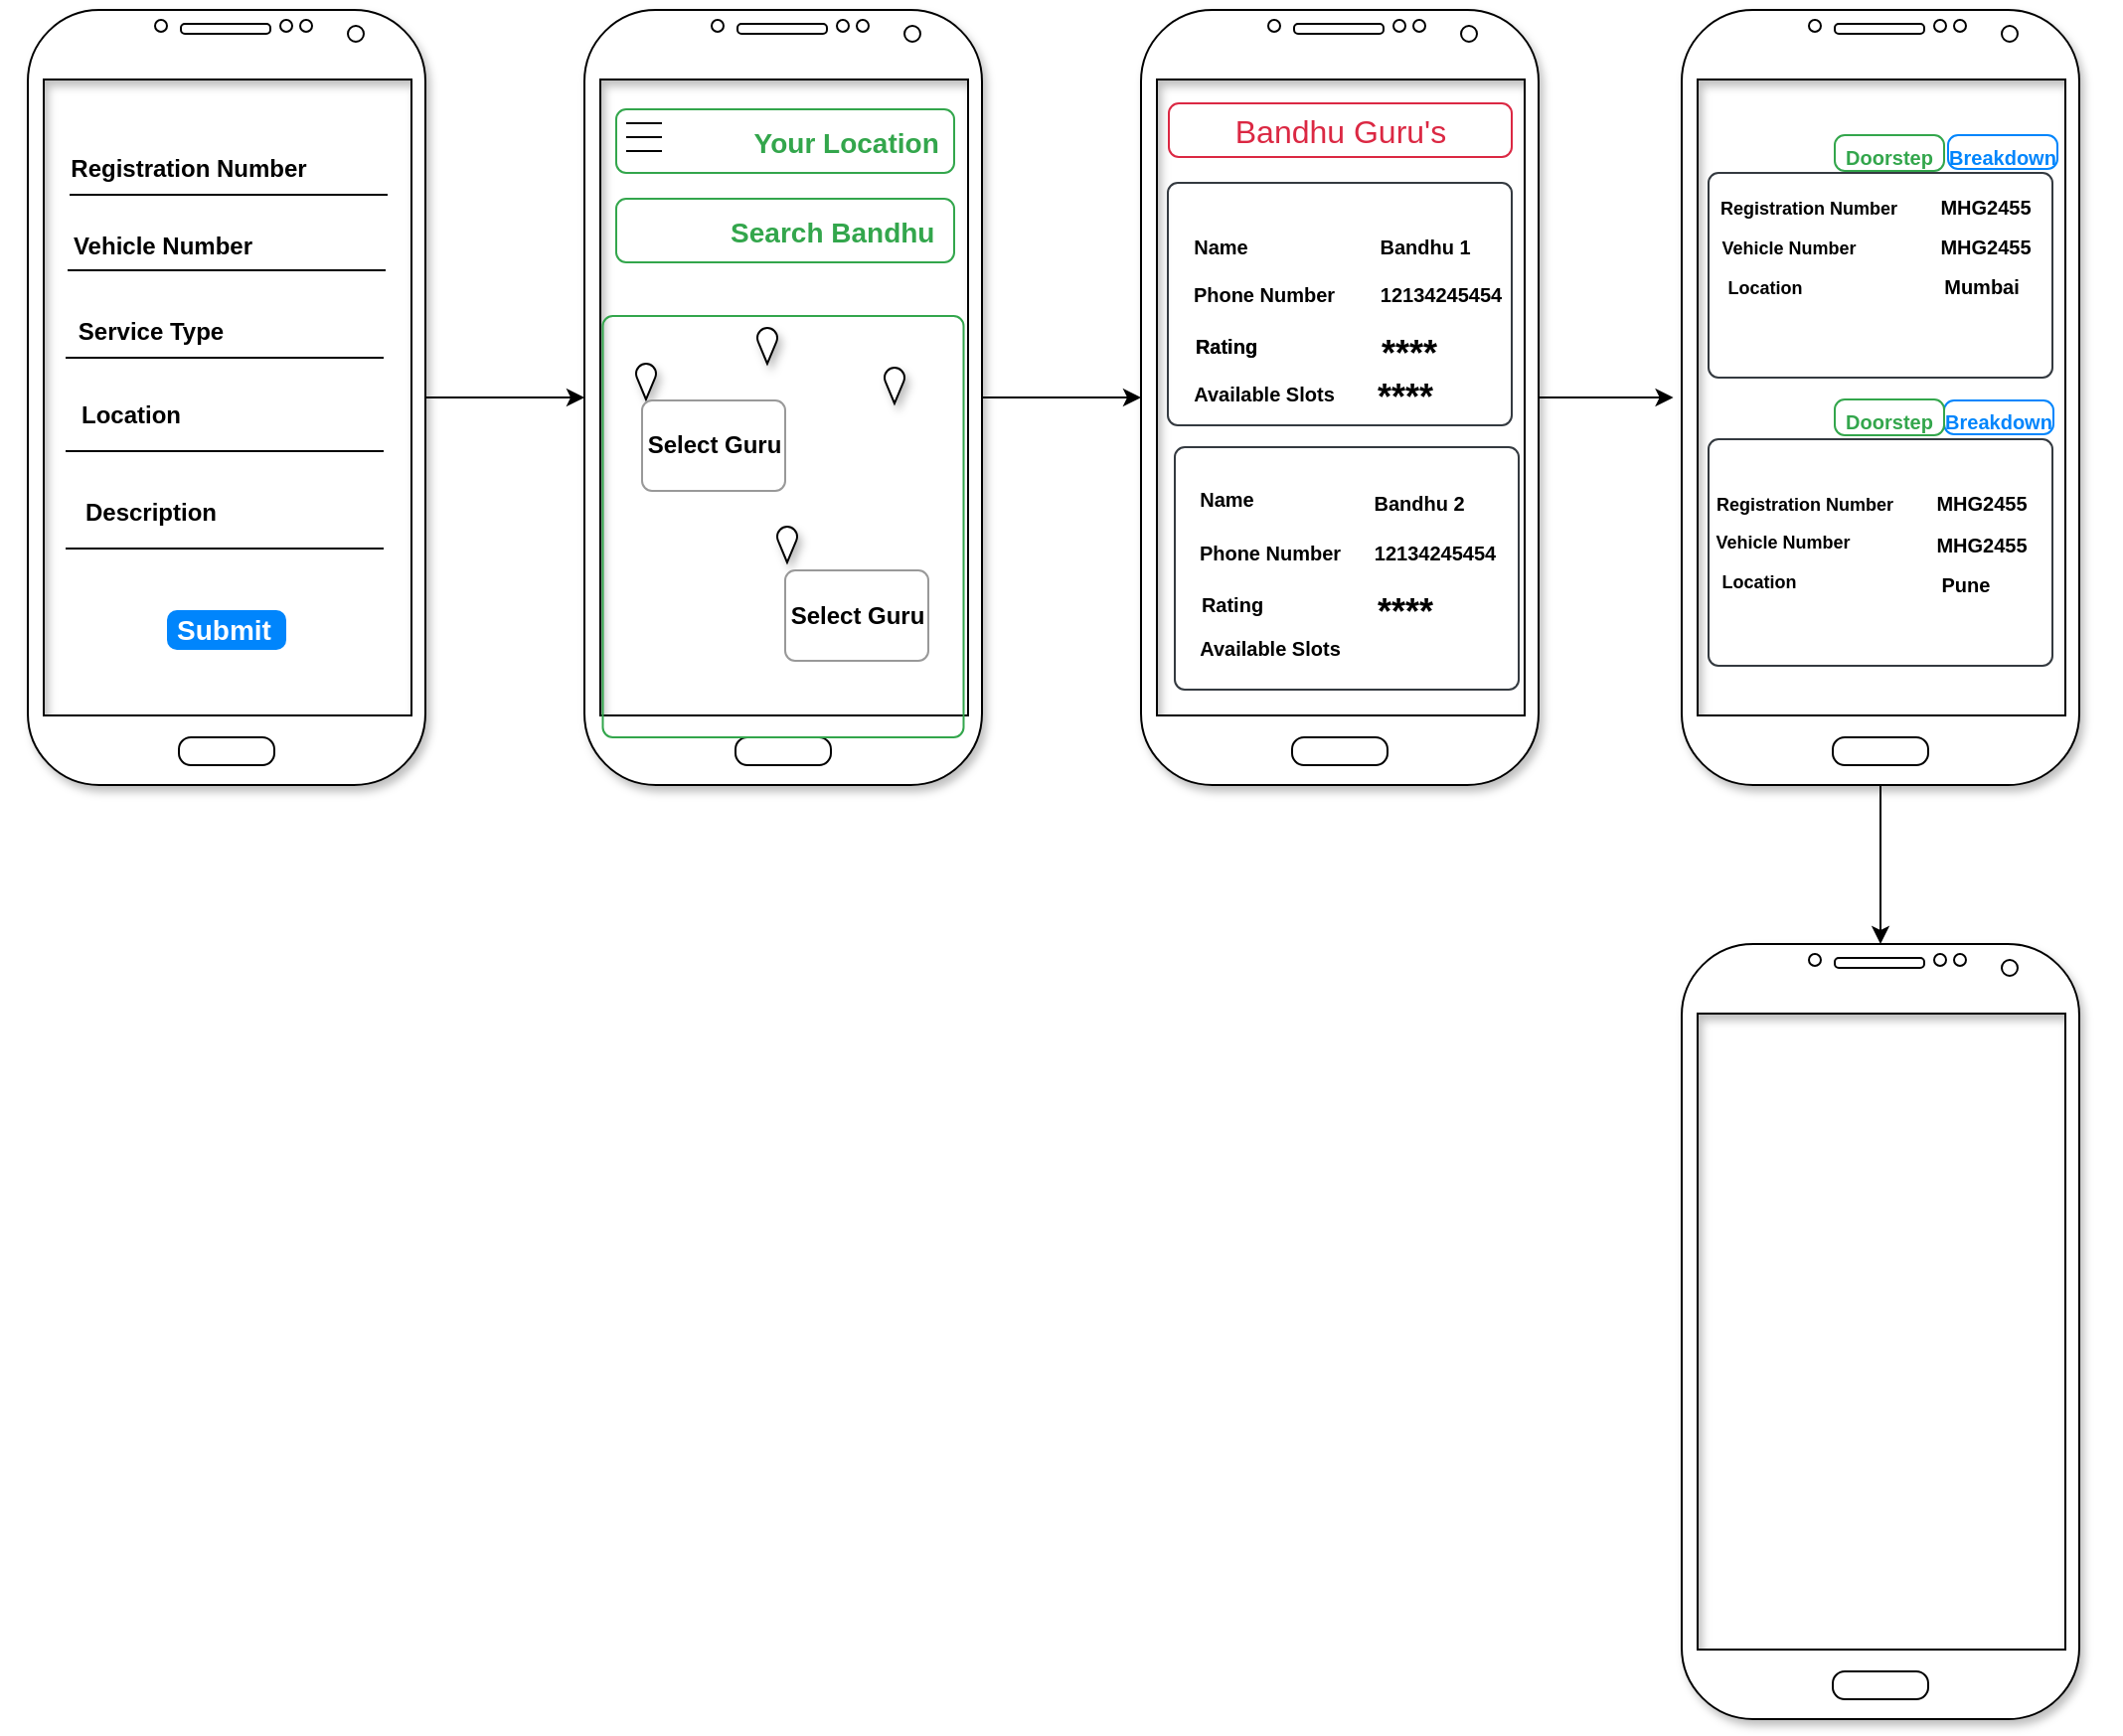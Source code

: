 <mxfile version="20.2.4" type="github">
  <diagram id="3zpM8lw0tZSN6bLLj1Mo" name="Page-1">
    <mxGraphModel dx="1280" dy="503" grid="0" gridSize="10" guides="1" tooltips="1" connect="1" arrows="1" fold="1" page="1" pageScale="1" pageWidth="850" pageHeight="1100" math="0" shadow="0">
      <root>
        <mxCell id="0" />
        <mxCell id="1" parent="0" />
        <mxCell id="CuT0-UTq4PFeX5ZE3Q96-7" value="" style="edgeStyle=orthogonalEdgeStyle;rounded=0;orthogonalLoop=1;jettySize=auto;html=1;" edge="1" parent="1" source="CuT0-UTq4PFeX5ZE3Q96-1" target="CuT0-UTq4PFeX5ZE3Q96-6">
          <mxGeometry relative="1" as="geometry" />
        </mxCell>
        <mxCell id="CuT0-UTq4PFeX5ZE3Q96-1" value="" style="verticalLabelPosition=bottom;verticalAlign=top;html=1;shadow=1;dashed=0;strokeWidth=1;shape=mxgraph.android.phone2;strokeColor=#000000;" vertex="1" parent="1">
          <mxGeometry x="33" y="78" width="200" height="390" as="geometry" />
        </mxCell>
        <mxCell id="CuT0-UTq4PFeX5ZE3Q96-9" value="" style="edgeStyle=orthogonalEdgeStyle;rounded=0;orthogonalLoop=1;jettySize=auto;html=1;" edge="1" parent="1" source="CuT0-UTq4PFeX5ZE3Q96-6" target="CuT0-UTq4PFeX5ZE3Q96-8">
          <mxGeometry relative="1" as="geometry" />
        </mxCell>
        <mxCell id="CuT0-UTq4PFeX5ZE3Q96-6" value="" style="verticalLabelPosition=bottom;verticalAlign=top;html=1;shadow=1;dashed=0;strokeWidth=1;shape=mxgraph.android.phone2;strokeColor=#000000;" vertex="1" parent="1">
          <mxGeometry x="313" y="78" width="200" height="390" as="geometry" />
        </mxCell>
        <mxCell id="CuT0-UTq4PFeX5ZE3Q96-95" value="" style="edgeStyle=orthogonalEdgeStyle;rounded=0;orthogonalLoop=1;jettySize=auto;html=1;fontSize=9;entryX=-0.021;entryY=0.5;entryDx=0;entryDy=0;entryPerimeter=0;" edge="1" parent="1" source="CuT0-UTq4PFeX5ZE3Q96-8" target="CuT0-UTq4PFeX5ZE3Q96-54">
          <mxGeometry relative="1" as="geometry">
            <mxPoint x="861" y="273" as="targetPoint" />
          </mxGeometry>
        </mxCell>
        <mxCell id="CuT0-UTq4PFeX5ZE3Q96-8" value="" style="verticalLabelPosition=bottom;verticalAlign=top;html=1;shadow=1;dashed=0;strokeWidth=1;shape=mxgraph.android.phone2;strokeColor=#000000;" vertex="1" parent="1">
          <mxGeometry x="593" y="78" width="200" height="390" as="geometry" />
        </mxCell>
        <mxCell id="CuT0-UTq4PFeX5ZE3Q96-10" value="&lt;b&gt;Registration Number&lt;/b&gt;" style="text;html=1;strokeColor=none;fillColor=none;align=center;verticalAlign=middle;whiteSpace=wrap;rounded=0;shadow=1;" vertex="1" parent="1">
          <mxGeometry x="52" y="143" width="124" height="30" as="geometry" />
        </mxCell>
        <mxCell id="CuT0-UTq4PFeX5ZE3Q96-11" value="&lt;b&gt;Vehicle Number&lt;/b&gt;" style="text;html=1;strokeColor=none;fillColor=none;align=center;verticalAlign=middle;whiteSpace=wrap;rounded=0;shadow=1;" vertex="1" parent="1">
          <mxGeometry x="39" y="182" width="124" height="30" as="geometry" />
        </mxCell>
        <mxCell id="CuT0-UTq4PFeX5ZE3Q96-14" value="" style="endArrow=none;html=1;rounded=0;" edge="1" parent="1">
          <mxGeometry relative="1" as="geometry">
            <mxPoint x="54" y="171" as="sourcePoint" />
            <mxPoint x="214" y="171" as="targetPoint" />
          </mxGeometry>
        </mxCell>
        <mxCell id="CuT0-UTq4PFeX5ZE3Q96-15" value="" style="endArrow=none;html=1;rounded=0;" edge="1" parent="1">
          <mxGeometry relative="1" as="geometry">
            <mxPoint x="53" y="209" as="sourcePoint" />
            <mxPoint x="213" y="209" as="targetPoint" />
          </mxGeometry>
        </mxCell>
        <mxCell id="CuT0-UTq4PFeX5ZE3Q96-17" value="&lt;b&gt;Service Type&lt;br&gt;&lt;br&gt;&lt;/b&gt;" style="text;html=1;strokeColor=none;fillColor=none;align=center;verticalAlign=middle;whiteSpace=wrap;rounded=0;shadow=1;" vertex="1" parent="1">
          <mxGeometry x="33" y="232" width="124" height="30" as="geometry" />
        </mxCell>
        <mxCell id="CuT0-UTq4PFeX5ZE3Q96-18" value="" style="endArrow=none;html=1;rounded=0;" edge="1" parent="1">
          <mxGeometry relative="1" as="geometry">
            <mxPoint x="52" y="253" as="sourcePoint" />
            <mxPoint x="212" y="253" as="targetPoint" />
          </mxGeometry>
        </mxCell>
        <mxCell id="CuT0-UTq4PFeX5ZE3Q96-19" value="&lt;b&gt;Location&lt;br&gt;&lt;br&gt;&lt;/b&gt;" style="text;html=1;strokeColor=none;fillColor=none;align=center;verticalAlign=middle;whiteSpace=wrap;rounded=0;shadow=1;" vertex="1" parent="1">
          <mxGeometry x="23" y="274" width="124" height="30" as="geometry" />
        </mxCell>
        <mxCell id="CuT0-UTq4PFeX5ZE3Q96-20" value="" style="endArrow=none;html=1;rounded=0;" edge="1" parent="1">
          <mxGeometry relative="1" as="geometry">
            <mxPoint x="52" y="300" as="sourcePoint" />
            <mxPoint x="212" y="300" as="targetPoint" />
          </mxGeometry>
        </mxCell>
        <mxCell id="CuT0-UTq4PFeX5ZE3Q96-21" value="&lt;b&gt;Description&lt;br&gt;&lt;/b&gt;" style="text;html=1;strokeColor=none;fillColor=none;align=center;verticalAlign=middle;whiteSpace=wrap;rounded=0;shadow=1;" vertex="1" parent="1">
          <mxGeometry x="33" y="316" width="124" height="30" as="geometry" />
        </mxCell>
        <mxCell id="CuT0-UTq4PFeX5ZE3Q96-22" value="" style="endArrow=none;html=1;rounded=0;" edge="1" parent="1">
          <mxGeometry relative="1" as="geometry">
            <mxPoint x="52" y="349" as="sourcePoint" />
            <mxPoint x="212" y="349" as="targetPoint" />
          </mxGeometry>
        </mxCell>
        <mxCell id="CuT0-UTq4PFeX5ZE3Q96-23" value="Submit" style="html=1;shadow=0;dashed=0;shape=mxgraph.bootstrap.rrect;rSize=5;strokeColor=none;strokeWidth=1;fillColor=#0085FC;fontColor=#FFFFFF;whiteSpace=wrap;align=left;verticalAlign=middle;spacingLeft=0;fontStyle=1;fontSize=14;spacing=5;" vertex="1" parent="1">
          <mxGeometry x="103" y="380" width="60" height="20" as="geometry" />
        </mxCell>
        <mxCell id="CuT0-UTq4PFeX5ZE3Q96-24" value="&amp;nbsp; &amp;nbsp; &amp;nbsp; &amp;nbsp; &amp;nbsp; &amp;nbsp; &amp;nbsp;&lt;font style=&quot;font-size: 14px;&quot;&gt; &lt;b&gt;Your Location&lt;/b&gt;&lt;/font&gt;" style="html=1;shadow=0;dashed=0;shape=mxgraph.bootstrap.rrect;rSize=5;strokeColor=#33A64C;strokeWidth=1;fillColor=none;fontColor=#33A64C;whiteSpace=wrap;align=center;verticalAlign=middle;spacingLeft=0;fontStyle=0;fontSize=16;spacing=5;" vertex="1" parent="1">
          <mxGeometry x="329" y="128" width="170" height="32" as="geometry" />
        </mxCell>
        <mxCell id="CuT0-UTq4PFeX5ZE3Q96-25" value="" style="endArrow=none;html=1;rounded=0;" edge="1" parent="1">
          <mxGeometry relative="1" as="geometry">
            <mxPoint x="334" y="135" as="sourcePoint" />
            <mxPoint x="352" y="135" as="targetPoint" />
          </mxGeometry>
        </mxCell>
        <mxCell id="CuT0-UTq4PFeX5ZE3Q96-28" value="" style="endArrow=none;html=1;rounded=0;" edge="1" parent="1">
          <mxGeometry relative="1" as="geometry">
            <mxPoint x="334" y="142" as="sourcePoint" />
            <mxPoint x="352" y="142" as="targetPoint" />
          </mxGeometry>
        </mxCell>
        <mxCell id="CuT0-UTq4PFeX5ZE3Q96-29" value="" style="endArrow=none;html=1;rounded=0;" edge="1" parent="1">
          <mxGeometry relative="1" as="geometry">
            <mxPoint x="334" y="149" as="sourcePoint" />
            <mxPoint x="352" y="149" as="targetPoint" />
          </mxGeometry>
        </mxCell>
        <mxCell id="CuT0-UTq4PFeX5ZE3Q96-30" value="&lt;b&gt;&amp;nbsp; &amp;nbsp; &amp;nbsp; &amp;nbsp; &amp;nbsp;&lt;font style=&quot;font-size: 14px;&quot;&gt; &amp;nbsp;Search Bandhu&lt;/font&gt;&lt;/b&gt;" style="html=1;shadow=0;dashed=0;shape=mxgraph.bootstrap.rrect;rSize=5;strokeColor=#33A64C;strokeWidth=1;fillColor=none;fontColor=#33A64C;whiteSpace=wrap;align=center;verticalAlign=middle;spacingLeft=0;fontStyle=0;fontSize=16;spacing=5;" vertex="1" parent="1">
          <mxGeometry x="329" y="173" width="170" height="32" as="geometry" />
        </mxCell>
        <mxCell id="CuT0-UTq4PFeX5ZE3Q96-32" value="" style="html=1;shadow=0;dashed=0;shape=mxgraph.bootstrap.rrect;rSize=5;strokeColor=#33A64C;strokeWidth=1;fillColor=none;fontColor=#33A64C;whiteSpace=wrap;align=center;verticalAlign=middle;spacingLeft=0;fontStyle=0;fontSize=16;spacing=5;" vertex="1" parent="1">
          <mxGeometry x="322.25" y="232" width="181.5" height="212" as="geometry" />
        </mxCell>
        <mxCell id="CuT0-UTq4PFeX5ZE3Q96-36" value="" style="verticalLabelPosition=bottom;verticalAlign=top;html=1;shape=mxgraph.basic.drop;shadow=1;fontSize=14;strokeColor=#000000;direction=west;" vertex="1" parent="1">
          <mxGeometry x="339" y="256" width="10" height="18" as="geometry" />
        </mxCell>
        <mxCell id="CuT0-UTq4PFeX5ZE3Q96-37" value="" style="verticalLabelPosition=bottom;verticalAlign=top;html=1;shape=mxgraph.basic.drop;shadow=1;fontSize=14;strokeColor=#000000;direction=west;" vertex="1" parent="1">
          <mxGeometry x="410" y="338" width="10" height="18" as="geometry" />
        </mxCell>
        <mxCell id="CuT0-UTq4PFeX5ZE3Q96-38" value="" style="verticalLabelPosition=bottom;verticalAlign=top;html=1;shape=mxgraph.basic.drop;shadow=1;fontSize=14;strokeColor=#000000;direction=west;" vertex="1" parent="1">
          <mxGeometry x="400" y="238" width="10" height="18" as="geometry" />
        </mxCell>
        <mxCell id="CuT0-UTq4PFeX5ZE3Q96-39" value="" style="verticalLabelPosition=bottom;verticalAlign=top;html=1;shape=mxgraph.basic.drop;shadow=1;fontSize=14;strokeColor=#000000;direction=west;" vertex="1" parent="1">
          <mxGeometry x="464" y="258" width="10" height="18" as="geometry" />
        </mxCell>
        <mxCell id="CuT0-UTq4PFeX5ZE3Q96-40" value="" style="html=1;shadow=0;dashed=0;shape=mxgraph.bootstrap.rrect;rSize=5;strokeColor=#343A40;strokeWidth=1;fillColor=none;fontColor=#343A40;whiteSpace=wrap;align=center;verticalAlign=middle;spacingLeft=0;fontStyle=0;fontSize=16;spacing=5;" vertex="1" parent="1">
          <mxGeometry x="878.5" y="160" width="173" height="103" as="geometry" />
        </mxCell>
        <mxCell id="CuT0-UTq4PFeX5ZE3Q96-42" value="" style="html=1;shadow=0;dashed=0;shape=mxgraph.bootstrap.rrect;rSize=5;strokeColor=#343A40;strokeWidth=1;fillColor=none;fontColor=#343A40;whiteSpace=wrap;align=center;verticalAlign=middle;spacingLeft=0;fontStyle=0;fontSize=16;spacing=5;" vertex="1" parent="1">
          <mxGeometry x="878.5" y="294" width="173" height="114" as="geometry" />
        </mxCell>
        <mxCell id="CuT0-UTq4PFeX5ZE3Q96-43" value="&lt;font style=&quot;font-size: 10px;&quot;&gt;&lt;b style=&quot;&quot;&gt;Doorstep&lt;/b&gt;&lt;/font&gt;" style="html=1;shadow=0;dashed=0;shape=mxgraph.bootstrap.rrect;rSize=5;strokeColor=#33A64C;strokeWidth=1;fillColor=none;fontColor=#33A64C;whiteSpace=wrap;align=center;verticalAlign=middle;spacingLeft=0;fontStyle=0;fontSize=16;spacing=5;" vertex="1" parent="1">
          <mxGeometry x="942" y="141" width="55" height="18" as="geometry" />
        </mxCell>
        <mxCell id="CuT0-UTq4PFeX5ZE3Q96-53" value="&lt;font style=&quot;font-size: 10px;&quot;&gt;&lt;b&gt;Breakdown&lt;/b&gt;&lt;/font&gt;" style="html=1;shadow=0;dashed=0;shape=mxgraph.bootstrap.rrect;rSize=5;strokeColor=#0085FC;strokeWidth=1;fillColor=none;fontColor=#0085FC;whiteSpace=wrap;align=center;verticalAlign=middle;spacingLeft=0;fontStyle=0;fontSize=16;spacing=5;" vertex="1" parent="1">
          <mxGeometry x="997" y="274.5" width="55" height="17" as="geometry" />
        </mxCell>
        <mxCell id="CuT0-UTq4PFeX5ZE3Q96-98" value="" style="edgeStyle=orthogonalEdgeStyle;rounded=0;orthogonalLoop=1;jettySize=auto;html=1;fontSize=9;" edge="1" parent="1" source="CuT0-UTq4PFeX5ZE3Q96-54" target="CuT0-UTq4PFeX5ZE3Q96-97">
          <mxGeometry relative="1" as="geometry" />
        </mxCell>
        <mxCell id="CuT0-UTq4PFeX5ZE3Q96-54" value="" style="verticalLabelPosition=bottom;verticalAlign=top;html=1;shadow=1;dashed=0;strokeWidth=1;shape=mxgraph.android.phone2;strokeColor=#000000;" vertex="1" parent="1">
          <mxGeometry x="865" y="78" width="200" height="390" as="geometry" />
        </mxCell>
        <mxCell id="CuT0-UTq4PFeX5ZE3Q96-60" value="" style="html=1;shadow=0;dashed=0;shape=mxgraph.bootstrap.rrect;rSize=5;strokeColor=#343A40;strokeWidth=1;fillColor=none;fontColor=#343A40;whiteSpace=wrap;align=center;verticalAlign=middle;spacingLeft=0;fontStyle=0;fontSize=16;spacing=5;" vertex="1" parent="1">
          <mxGeometry x="606.5" y="165" width="173" height="122" as="geometry" />
        </mxCell>
        <mxCell id="CuT0-UTq4PFeX5ZE3Q96-61" value="Bandhu Guru&#39;s" style="html=1;shadow=0;dashed=0;shape=mxgraph.bootstrap.rrect;rSize=5;strokeColor=#DB2843;strokeWidth=1;fillColor=none;fontColor=#DB2843;whiteSpace=wrap;align=center;verticalAlign=middle;spacingLeft=0;fontStyle=0;fontSize=16;spacing=5;" vertex="1" parent="1">
          <mxGeometry x="607" y="125" width="172.5" height="27" as="geometry" />
        </mxCell>
        <mxCell id="CuT0-UTq4PFeX5ZE3Q96-64" value="&lt;b&gt;&lt;font style=&quot;font-size: 10px;&quot;&gt;Name&amp;nbsp;&amp;nbsp;&lt;/font&gt;&lt;/b&gt;" style="text;html=1;strokeColor=none;fillColor=none;align=center;verticalAlign=middle;whiteSpace=wrap;rounded=0;shadow=1;" vertex="1" parent="1">
          <mxGeometry x="574" y="182" width="124" height="30" as="geometry" />
        </mxCell>
        <mxCell id="CuT0-UTq4PFeX5ZE3Q96-65" value="&lt;b&gt;&lt;font style=&quot;font-size: 10px;&quot;&gt;Phone Number&lt;/font&gt;&lt;/b&gt;" style="text;html=1;strokeColor=none;fillColor=none;align=center;verticalAlign=middle;whiteSpace=wrap;rounded=0;shadow=1;" vertex="1" parent="1">
          <mxGeometry x="593" y="206" width="124" height="30" as="geometry" />
        </mxCell>
        <mxCell id="CuT0-UTq4PFeX5ZE3Q96-66" value="&lt;b&gt;&lt;font style=&quot;font-size: 10px;&quot;&gt;Rating&lt;/font&gt;&lt;/b&gt;" style="text;html=1;strokeColor=none;fillColor=none;align=center;verticalAlign=middle;whiteSpace=wrap;rounded=0;shadow=1;" vertex="1" parent="1">
          <mxGeometry x="574" y="232" width="124" height="30" as="geometry" />
        </mxCell>
        <mxCell id="CuT0-UTq4PFeX5ZE3Q96-67" value="&lt;b&gt;&lt;font style=&quot;font-size: 10px;&quot;&gt;Bandhu 1&lt;/font&gt;&lt;/b&gt;" style="text;html=1;strokeColor=none;fillColor=none;align=center;verticalAlign=middle;whiteSpace=wrap;rounded=0;shadow=1;" vertex="1" parent="1">
          <mxGeometry x="674" y="182" width="124" height="30" as="geometry" />
        </mxCell>
        <mxCell id="CuT0-UTq4PFeX5ZE3Q96-68" value="&lt;b&gt;&lt;font style=&quot;font-size: 10px;&quot;&gt;12134245454&lt;/font&gt;&lt;/b&gt;" style="text;html=1;strokeColor=none;fillColor=none;align=center;verticalAlign=middle;whiteSpace=wrap;rounded=0;shadow=1;" vertex="1" parent="1">
          <mxGeometry x="682" y="206" width="124" height="30" as="geometry" />
        </mxCell>
        <mxCell id="CuT0-UTq4PFeX5ZE3Q96-69" value="&lt;b style=&quot;&quot;&gt;&lt;font style=&quot;font-size: 18px;&quot;&gt;****&lt;/font&gt;&lt;/b&gt;" style="text;html=1;strokeColor=none;fillColor=none;align=center;verticalAlign=middle;whiteSpace=wrap;rounded=0;shadow=1;" vertex="1" parent="1">
          <mxGeometry x="666" y="236" width="124" height="30" as="geometry" />
        </mxCell>
        <mxCell id="CuT0-UTq4PFeX5ZE3Q96-70" value="&lt;span style=&quot;color: rgba(0, 0, 0, 0); font-family: monospace; font-size: 0px; text-align: start;&quot;&gt;%3CmxGraphModel%3E%3Croot%3E%3CmxCell%20id%3D%220%22%2F%3E%3CmxCell%20id%3D%221%22%20parent%3D%220%22%2F%3E%3CmxCell%20id%3D%222%22%20value%3D%22%26lt%3Bb%26gt%3B%26lt%3Bfont%20style%3D%26quot%3Bfont-size%3A%2010px%3B%26quot%3B%26gt%3B12134245454%26lt%3B%2Ffont%26gt%3B%26lt%3B%2Fb%26gt%3B%22%20style%3D%22text%3Bhtml%3D1%3BstrokeColor%3Dnone%3BfillColor%3Dnone%3Balign%3Dcenter%3BverticalAlign%3Dmiddle%3BwhiteSpace%3Dwrap%3Brounded%3D0%3Bshadow%3D1%3B%22%20vertex%3D%221%22%20parent%3D%221%22%3E%3CmxGeometry%20x%3D%22683%22%20y%3D%22206%22%20width%3D%22124%22%20height%3D%2230%22%20as%3D%22geometry%22%2F%3E%3C%2FmxCell%3E%3C%2Froot%3E%3C%2FmxGraphModel%3E&lt;/span&gt;" style="html=1;shadow=0;dashed=0;shape=mxgraph.bootstrap.rrect;rSize=5;strokeColor=#343A40;strokeWidth=1;fillColor=none;fontColor=#343A40;whiteSpace=wrap;align=center;verticalAlign=middle;spacingLeft=0;fontStyle=0;fontSize=16;spacing=5;" vertex="1" parent="1">
          <mxGeometry x="610" y="298" width="173" height="122" as="geometry" />
        </mxCell>
        <mxCell id="CuT0-UTq4PFeX5ZE3Q96-71" value="&lt;b&gt;&lt;font style=&quot;font-size: 10px;&quot;&gt;Name&amp;nbsp;&amp;nbsp;&lt;/font&gt;&lt;/b&gt;" style="text;html=1;strokeColor=none;fillColor=none;align=center;verticalAlign=middle;whiteSpace=wrap;rounded=0;shadow=1;" vertex="1" parent="1">
          <mxGeometry x="577" y="309" width="124" height="30" as="geometry" />
        </mxCell>
        <mxCell id="CuT0-UTq4PFeX5ZE3Q96-72" value="&lt;b&gt;&lt;font style=&quot;font-size: 10px;&quot;&gt;Phone Number&lt;/font&gt;&lt;/b&gt;" style="text;html=1;strokeColor=none;fillColor=none;align=center;verticalAlign=middle;whiteSpace=wrap;rounded=0;shadow=1;" vertex="1" parent="1">
          <mxGeometry x="596" y="336" width="124" height="30" as="geometry" />
        </mxCell>
        <mxCell id="CuT0-UTq4PFeX5ZE3Q96-73" value="&lt;b&gt;&lt;font style=&quot;font-size: 10px;&quot;&gt;Rating&lt;/font&gt;&lt;/b&gt;" style="text;html=1;strokeColor=none;fillColor=none;align=center;verticalAlign=middle;whiteSpace=wrap;rounded=0;shadow=1;" vertex="1" parent="1">
          <mxGeometry x="577" y="362" width="124" height="30" as="geometry" />
        </mxCell>
        <mxCell id="CuT0-UTq4PFeX5ZE3Q96-74" value="&lt;b&gt;&lt;font style=&quot;font-size: 10px;&quot;&gt;Bandhu 2&lt;/font&gt;&lt;/b&gt;" style="text;html=1;strokeColor=none;fillColor=none;align=center;verticalAlign=middle;whiteSpace=wrap;rounded=0;shadow=1;" vertex="1" parent="1">
          <mxGeometry x="671" y="311" width="124" height="30" as="geometry" />
        </mxCell>
        <mxCell id="CuT0-UTq4PFeX5ZE3Q96-75" value="&lt;b&gt;&lt;font style=&quot;font-size: 10px;&quot;&gt;12134245454&lt;/font&gt;&lt;/b&gt;" style="text;html=1;strokeColor=none;fillColor=none;align=center;verticalAlign=middle;whiteSpace=wrap;rounded=0;shadow=1;" vertex="1" parent="1">
          <mxGeometry x="679" y="336" width="124" height="30" as="geometry" />
        </mxCell>
        <mxCell id="CuT0-UTq4PFeX5ZE3Q96-76" value="&lt;b style=&quot;&quot;&gt;&lt;font style=&quot;font-size: 18px;&quot;&gt;****&lt;/font&gt;&lt;/b&gt;" style="text;html=1;strokeColor=none;fillColor=none;align=center;verticalAlign=middle;whiteSpace=wrap;rounded=0;shadow=1;" vertex="1" parent="1">
          <mxGeometry x="664" y="366" width="124" height="30" as="geometry" />
        </mxCell>
        <mxCell id="CuT0-UTq4PFeX5ZE3Q96-79" value="&lt;font style=&quot;font-size: 10px;&quot;&gt;&lt;b style=&quot;&quot;&gt;Doorstep&lt;/b&gt;&lt;/font&gt;" style="html=1;shadow=0;dashed=0;shape=mxgraph.bootstrap.rrect;rSize=5;strokeColor=#33A64C;strokeWidth=1;fillColor=none;fontColor=#33A64C;whiteSpace=wrap;align=center;verticalAlign=middle;spacingLeft=0;fontStyle=0;fontSize=16;spacing=5;" vertex="1" parent="1">
          <mxGeometry x="942" y="274" width="55" height="18" as="geometry" />
        </mxCell>
        <mxCell id="CuT0-UTq4PFeX5ZE3Q96-81" value="&lt;font style=&quot;font-size: 10px;&quot;&gt;&lt;b&gt;Breakdown&lt;/b&gt;&lt;/font&gt;" style="html=1;shadow=0;dashed=0;shape=mxgraph.bootstrap.rrect;rSize=5;strokeColor=#0085FC;strokeWidth=1;fillColor=none;fontColor=#0085FC;whiteSpace=wrap;align=center;verticalAlign=middle;spacingLeft=0;fontStyle=0;fontSize=16;spacing=5;" vertex="1" parent="1">
          <mxGeometry x="999" y="141" width="55" height="17" as="geometry" />
        </mxCell>
        <mxCell id="CuT0-UTq4PFeX5ZE3Q96-82" value="&lt;b&gt;&lt;font style=&quot;font-size: 9px;&quot;&gt;Registration Number&lt;/font&gt;&lt;/b&gt;" style="text;html=1;strokeColor=none;fillColor=none;align=center;verticalAlign=middle;whiteSpace=wrap;rounded=0;shadow=1;" vertex="1" parent="1">
          <mxGeometry x="867" y="162" width="124" height="30" as="geometry" />
        </mxCell>
        <mxCell id="CuT0-UTq4PFeX5ZE3Q96-83" value="&lt;b&gt;&lt;font style=&quot;font-size: 9px;&quot;&gt;Vehicle Number&lt;/font&gt;&lt;/b&gt;" style="text;html=1;strokeColor=none;fillColor=none;align=center;verticalAlign=middle;whiteSpace=wrap;rounded=0;shadow=1;" vertex="1" parent="1">
          <mxGeometry x="857" y="182" width="124" height="30" as="geometry" />
        </mxCell>
        <mxCell id="CuT0-UTq4PFeX5ZE3Q96-84" value="&lt;b&gt;&lt;font style=&quot;font-size: 9px;&quot;&gt;Location&lt;br&gt;&lt;/font&gt;&lt;br&gt;&lt;/b&gt;" style="text;html=1;strokeColor=none;fillColor=none;align=center;verticalAlign=middle;whiteSpace=wrap;rounded=0;shadow=1;" vertex="1" parent="1">
          <mxGeometry x="845" y="209" width="124" height="30" as="geometry" />
        </mxCell>
        <mxCell id="CuT0-UTq4PFeX5ZE3Q96-85" value="&lt;b&gt;&lt;font style=&quot;font-size: 9px;&quot;&gt;Registration Number&lt;/font&gt;&lt;/b&gt;" style="text;html=1;strokeColor=none;fillColor=none;align=center;verticalAlign=middle;whiteSpace=wrap;rounded=0;shadow=1;" vertex="1" parent="1">
          <mxGeometry x="865" y="311" width="124" height="30" as="geometry" />
        </mxCell>
        <mxCell id="CuT0-UTq4PFeX5ZE3Q96-86" value="&lt;b&gt;&lt;font style=&quot;font-size: 9px;&quot;&gt;Vehicle Number&lt;/font&gt;&lt;/b&gt;" style="text;html=1;strokeColor=none;fillColor=none;align=center;verticalAlign=middle;whiteSpace=wrap;rounded=0;shadow=1;" vertex="1" parent="1">
          <mxGeometry x="854" y="330" width="124" height="30" as="geometry" />
        </mxCell>
        <mxCell id="CuT0-UTq4PFeX5ZE3Q96-87" value="&lt;b&gt;&lt;font style=&quot;font-size: 9px;&quot;&gt;Location&lt;br&gt;&lt;/font&gt;&lt;br&gt;&lt;/b&gt;" style="text;html=1;strokeColor=none;fillColor=none;align=center;verticalAlign=middle;whiteSpace=wrap;rounded=0;shadow=1;" vertex="1" parent="1">
          <mxGeometry x="842" y="357" width="124" height="30" as="geometry" />
        </mxCell>
        <mxCell id="CuT0-UTq4PFeX5ZE3Q96-88" value="&lt;font size=&quot;1&quot;&gt;&lt;b&gt;MHG2455&lt;/b&gt;&lt;/font&gt;" style="text;html=1;strokeColor=none;fillColor=none;align=center;verticalAlign=middle;whiteSpace=wrap;rounded=0;shadow=1;" vertex="1" parent="1">
          <mxGeometry x="956" y="162" width="124" height="30" as="geometry" />
        </mxCell>
        <mxCell id="CuT0-UTq4PFeX5ZE3Q96-89" value="&lt;font size=&quot;1&quot;&gt;&lt;b&gt;MHG2455&lt;/b&gt;&lt;/font&gt;" style="text;html=1;strokeColor=none;fillColor=none;align=center;verticalAlign=middle;whiteSpace=wrap;rounded=0;shadow=1;" vertex="1" parent="1">
          <mxGeometry x="956" y="182" width="124" height="30" as="geometry" />
        </mxCell>
        <mxCell id="CuT0-UTq4PFeX5ZE3Q96-90" value="&lt;font size=&quot;1&quot;&gt;&lt;b&gt;Mumbai&lt;/b&gt;&lt;/font&gt;" style="text;html=1;strokeColor=none;fillColor=none;align=center;verticalAlign=middle;whiteSpace=wrap;rounded=0;shadow=1;" vertex="1" parent="1">
          <mxGeometry x="954" y="202" width="124" height="30" as="geometry" />
        </mxCell>
        <mxCell id="CuT0-UTq4PFeX5ZE3Q96-91" value="&lt;font size=&quot;1&quot;&gt;&lt;b&gt;MHG2455&lt;/b&gt;&lt;/font&gt;" style="text;html=1;strokeColor=none;fillColor=none;align=center;verticalAlign=middle;whiteSpace=wrap;rounded=0;shadow=1;" vertex="1" parent="1">
          <mxGeometry x="954" y="311" width="124" height="30" as="geometry" />
        </mxCell>
        <mxCell id="CuT0-UTq4PFeX5ZE3Q96-92" value="&lt;font size=&quot;1&quot;&gt;&lt;b&gt;MHG2455&lt;/b&gt;&lt;/font&gt;" style="text;html=1;strokeColor=none;fillColor=none;align=center;verticalAlign=middle;whiteSpace=wrap;rounded=0;shadow=1;" vertex="1" parent="1">
          <mxGeometry x="954" y="332" width="124" height="30" as="geometry" />
        </mxCell>
        <mxCell id="CuT0-UTq4PFeX5ZE3Q96-93" value="&lt;font size=&quot;1&quot;&gt;&lt;b&gt;Pune&lt;/b&gt;&lt;/font&gt;" style="text;html=1;strokeColor=none;fillColor=none;align=center;verticalAlign=middle;whiteSpace=wrap;rounded=0;shadow=1;" vertex="1" parent="1">
          <mxGeometry x="946" y="352" width="124" height="30" as="geometry" />
        </mxCell>
        <mxCell id="CuT0-UTq4PFeX5ZE3Q96-97" value="" style="verticalLabelPosition=bottom;verticalAlign=top;html=1;shadow=1;dashed=0;strokeWidth=1;shape=mxgraph.android.phone2;strokeColor=#000000;" vertex="1" parent="1">
          <mxGeometry x="865" y="548" width="200" height="390" as="geometry" />
        </mxCell>
        <mxCell id="CuT0-UTq4PFeX5ZE3Q96-103" value="&lt;font style=&quot;font-size: 12px;&quot;&gt;&lt;b&gt;Select Guru&lt;/b&gt;&lt;/font&gt;" style="html=1;shadow=0;dashed=0;shape=mxgraph.bootstrap.rrect;rSize=5;fillColor=#ffffff;strokeColor=#999999;fontSize=9;" vertex="1" parent="1">
          <mxGeometry x="414" y="360" width="72" height="45.5" as="geometry" />
        </mxCell>
        <mxCell id="CuT0-UTq4PFeX5ZE3Q96-109" value="&lt;b&gt;&lt;font style=&quot;font-size: 10px;&quot;&gt;Rating&lt;/font&gt;&lt;/b&gt;" style="text;html=1;strokeColor=none;fillColor=none;align=center;verticalAlign=middle;whiteSpace=wrap;rounded=0;shadow=1;" vertex="1" parent="1">
          <mxGeometry x="574" y="232" width="124" height="30" as="geometry" />
        </mxCell>
        <mxCell id="CuT0-UTq4PFeX5ZE3Q96-110" value="&lt;b&gt;&lt;font style=&quot;font-size: 10px;&quot;&gt;Available Slots&lt;/font&gt;&lt;/b&gt;" style="text;html=1;strokeColor=none;fillColor=none;align=center;verticalAlign=middle;whiteSpace=wrap;rounded=0;shadow=1;" vertex="1" parent="1">
          <mxGeometry x="593" y="256" width="124" height="30" as="geometry" />
        </mxCell>
        <mxCell id="CuT0-UTq4PFeX5ZE3Q96-111" value="&lt;b&gt;&lt;font style=&quot;font-size: 10px;&quot;&gt;Available Slots&lt;/font&gt;&lt;/b&gt;" style="text;html=1;strokeColor=none;fillColor=none;align=center;verticalAlign=middle;whiteSpace=wrap;rounded=0;shadow=1;" vertex="1" parent="1">
          <mxGeometry x="596" y="384" width="124" height="30" as="geometry" />
        </mxCell>
        <mxCell id="CuT0-UTq4PFeX5ZE3Q96-113" value="&lt;font style=&quot;font-size: 12px;&quot;&gt;&lt;b&gt;Select Guru&lt;/b&gt;&lt;/font&gt;" style="html=1;shadow=0;dashed=0;shape=mxgraph.bootstrap.rrect;rSize=5;fillColor=#ffffff;strokeColor=#999999;fontSize=9;" vertex="1" parent="1">
          <mxGeometry x="342" y="274.5" width="72" height="45.5" as="geometry" />
        </mxCell>
        <mxCell id="CuT0-UTq4PFeX5ZE3Q96-115" value="&lt;b style=&quot;&quot;&gt;&lt;font style=&quot;font-size: 18px;&quot;&gt;****&lt;/font&gt;&lt;/b&gt;" style="text;html=1;strokeColor=none;fillColor=none;align=center;verticalAlign=middle;whiteSpace=wrap;rounded=0;shadow=1;" vertex="1" parent="1">
          <mxGeometry x="664" y="258" width="124" height="30" as="geometry" />
        </mxCell>
      </root>
    </mxGraphModel>
  </diagram>
</mxfile>

